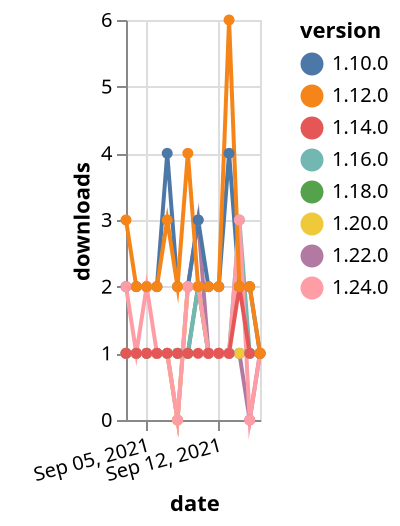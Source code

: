 {"$schema": "https://vega.github.io/schema/vega-lite/v5.json", "description": "A simple bar chart with embedded data.", "data": {"values": [{"date": "2021-09-03", "total": 181, "delta": 1, "version": "1.18.0"}, {"date": "2021-09-04", "total": 182, "delta": 1, "version": "1.18.0"}, {"date": "2021-09-05", "total": 183, "delta": 1, "version": "1.18.0"}, {"date": "2021-09-06", "total": 184, "delta": 1, "version": "1.18.0"}, {"date": "2021-09-07", "total": 185, "delta": 1, "version": "1.18.0"}, {"date": "2021-09-08", "total": 186, "delta": 1, "version": "1.18.0"}, {"date": "2021-09-09", "total": 187, "delta": 1, "version": "1.18.0"}, {"date": "2021-09-10", "total": 189, "delta": 2, "version": "1.18.0"}, {"date": "2021-09-11", "total": 190, "delta": 1, "version": "1.18.0"}, {"date": "2021-09-12", "total": 191, "delta": 1, "version": "1.18.0"}, {"date": "2021-09-13", "total": 192, "delta": 1, "version": "1.18.0"}, {"date": "2021-09-14", "total": 193, "delta": 1, "version": "1.18.0"}, {"date": "2021-09-15", "total": 194, "delta": 1, "version": "1.18.0"}, {"date": "2021-09-16", "total": 195, "delta": 1, "version": "1.18.0"}, {"date": "2021-09-03", "total": 176, "delta": 1, "version": "1.22.0"}, {"date": "2021-09-04", "total": 177, "delta": 1, "version": "1.22.0"}, {"date": "2021-09-05", "total": 178, "delta": 1, "version": "1.22.0"}, {"date": "2021-09-06", "total": 179, "delta": 1, "version": "1.22.0"}, {"date": "2021-09-07", "total": 180, "delta": 1, "version": "1.22.0"}, {"date": "2021-09-08", "total": 180, "delta": 0, "version": "1.22.0"}, {"date": "2021-09-09", "total": 182, "delta": 2, "version": "1.22.0"}, {"date": "2021-09-10", "total": 185, "delta": 3, "version": "1.22.0"}, {"date": "2021-09-11", "total": 186, "delta": 1, "version": "1.22.0"}, {"date": "2021-09-12", "total": 187, "delta": 1, "version": "1.22.0"}, {"date": "2021-09-13", "total": 188, "delta": 1, "version": "1.22.0"}, {"date": "2021-09-14", "total": 189, "delta": 1, "version": "1.22.0"}, {"date": "2021-09-15", "total": 189, "delta": 0, "version": "1.22.0"}, {"date": "2021-09-16", "total": 190, "delta": 1, "version": "1.22.0"}, {"date": "2021-09-03", "total": 2304, "delta": 2, "version": "1.10.0"}, {"date": "2021-09-04", "total": 2306, "delta": 2, "version": "1.10.0"}, {"date": "2021-09-05", "total": 2308, "delta": 2, "version": "1.10.0"}, {"date": "2021-09-06", "total": 2310, "delta": 2, "version": "1.10.0"}, {"date": "2021-09-07", "total": 2314, "delta": 4, "version": "1.10.0"}, {"date": "2021-09-08", "total": 2316, "delta": 2, "version": "1.10.0"}, {"date": "2021-09-09", "total": 2318, "delta": 2, "version": "1.10.0"}, {"date": "2021-09-10", "total": 2321, "delta": 3, "version": "1.10.0"}, {"date": "2021-09-11", "total": 2323, "delta": 2, "version": "1.10.0"}, {"date": "2021-09-12", "total": 2325, "delta": 2, "version": "1.10.0"}, {"date": "2021-09-13", "total": 2329, "delta": 4, "version": "1.10.0"}, {"date": "2021-09-14", "total": 2331, "delta": 2, "version": "1.10.0"}, {"date": "2021-09-15", "total": 2333, "delta": 2, "version": "1.10.0"}, {"date": "2021-09-16", "total": 2334, "delta": 1, "version": "1.10.0"}, {"date": "2021-09-03", "total": 170, "delta": 1, "version": "1.20.0"}, {"date": "2021-09-04", "total": 171, "delta": 1, "version": "1.20.0"}, {"date": "2021-09-05", "total": 172, "delta": 1, "version": "1.20.0"}, {"date": "2021-09-06", "total": 173, "delta": 1, "version": "1.20.0"}, {"date": "2021-09-07", "total": 174, "delta": 1, "version": "1.20.0"}, {"date": "2021-09-08", "total": 174, "delta": 0, "version": "1.20.0"}, {"date": "2021-09-09", "total": 176, "delta": 2, "version": "1.20.0"}, {"date": "2021-09-10", "total": 178, "delta": 2, "version": "1.20.0"}, {"date": "2021-09-11", "total": 179, "delta": 1, "version": "1.20.0"}, {"date": "2021-09-12", "total": 180, "delta": 1, "version": "1.20.0"}, {"date": "2021-09-13", "total": 181, "delta": 1, "version": "1.20.0"}, {"date": "2021-09-14", "total": 182, "delta": 1, "version": "1.20.0"}, {"date": "2021-09-15", "total": 183, "delta": 1, "version": "1.20.0"}, {"date": "2021-09-16", "total": 184, "delta": 1, "version": "1.20.0"}, {"date": "2021-09-03", "total": 312, "delta": 1, "version": "1.16.0"}, {"date": "2021-09-04", "total": 313, "delta": 1, "version": "1.16.0"}, {"date": "2021-09-05", "total": 314, "delta": 1, "version": "1.16.0"}, {"date": "2021-09-06", "total": 315, "delta": 1, "version": "1.16.0"}, {"date": "2021-09-07", "total": 316, "delta": 1, "version": "1.16.0"}, {"date": "2021-09-08", "total": 317, "delta": 1, "version": "1.16.0"}, {"date": "2021-09-09", "total": 318, "delta": 1, "version": "1.16.0"}, {"date": "2021-09-10", "total": 320, "delta": 2, "version": "1.16.0"}, {"date": "2021-09-11", "total": 321, "delta": 1, "version": "1.16.0"}, {"date": "2021-09-12", "total": 322, "delta": 1, "version": "1.16.0"}, {"date": "2021-09-13", "total": 323, "delta": 1, "version": "1.16.0"}, {"date": "2021-09-14", "total": 326, "delta": 3, "version": "1.16.0"}, {"date": "2021-09-15", "total": 327, "delta": 1, "version": "1.16.0"}, {"date": "2021-09-16", "total": 328, "delta": 1, "version": "1.16.0"}, {"date": "2021-09-03", "total": 116, "delta": 2, "version": "1.24.0"}, {"date": "2021-09-04", "total": 117, "delta": 1, "version": "1.24.0"}, {"date": "2021-09-05", "total": 119, "delta": 2, "version": "1.24.0"}, {"date": "2021-09-06", "total": 120, "delta": 1, "version": "1.24.0"}, {"date": "2021-09-07", "total": 121, "delta": 1, "version": "1.24.0"}, {"date": "2021-09-08", "total": 121, "delta": 0, "version": "1.24.0"}, {"date": "2021-09-09", "total": 123, "delta": 2, "version": "1.24.0"}, {"date": "2021-09-10", "total": 125, "delta": 2, "version": "1.24.0"}, {"date": "2021-09-11", "total": 126, "delta": 1, "version": "1.24.0"}, {"date": "2021-09-12", "total": 127, "delta": 1, "version": "1.24.0"}, {"date": "2021-09-13", "total": 128, "delta": 1, "version": "1.24.0"}, {"date": "2021-09-14", "total": 131, "delta": 3, "version": "1.24.0"}, {"date": "2021-09-15", "total": 131, "delta": 0, "version": "1.24.0"}, {"date": "2021-09-16", "total": 132, "delta": 1, "version": "1.24.0"}, {"date": "2021-09-03", "total": 239, "delta": 1, "version": "1.14.0"}, {"date": "2021-09-04", "total": 240, "delta": 1, "version": "1.14.0"}, {"date": "2021-09-05", "total": 241, "delta": 1, "version": "1.14.0"}, {"date": "2021-09-06", "total": 242, "delta": 1, "version": "1.14.0"}, {"date": "2021-09-07", "total": 243, "delta": 1, "version": "1.14.0"}, {"date": "2021-09-08", "total": 244, "delta": 1, "version": "1.14.0"}, {"date": "2021-09-09", "total": 245, "delta": 1, "version": "1.14.0"}, {"date": "2021-09-10", "total": 246, "delta": 1, "version": "1.14.0"}, {"date": "2021-09-11", "total": 247, "delta": 1, "version": "1.14.0"}, {"date": "2021-09-12", "total": 248, "delta": 1, "version": "1.14.0"}, {"date": "2021-09-13", "total": 249, "delta": 1, "version": "1.14.0"}, {"date": "2021-09-14", "total": 251, "delta": 2, "version": "1.14.0"}, {"date": "2021-09-15", "total": 252, "delta": 1, "version": "1.14.0"}, {"date": "2021-09-16", "total": 253, "delta": 1, "version": "1.14.0"}, {"date": "2021-09-03", "total": 2417, "delta": 3, "version": "1.12.0"}, {"date": "2021-09-04", "total": 2419, "delta": 2, "version": "1.12.0"}, {"date": "2021-09-05", "total": 2421, "delta": 2, "version": "1.12.0"}, {"date": "2021-09-06", "total": 2423, "delta": 2, "version": "1.12.0"}, {"date": "2021-09-07", "total": 2426, "delta": 3, "version": "1.12.0"}, {"date": "2021-09-08", "total": 2428, "delta": 2, "version": "1.12.0"}, {"date": "2021-09-09", "total": 2432, "delta": 4, "version": "1.12.0"}, {"date": "2021-09-10", "total": 2434, "delta": 2, "version": "1.12.0"}, {"date": "2021-09-11", "total": 2436, "delta": 2, "version": "1.12.0"}, {"date": "2021-09-12", "total": 2438, "delta": 2, "version": "1.12.0"}, {"date": "2021-09-13", "total": 2444, "delta": 6, "version": "1.12.0"}, {"date": "2021-09-14", "total": 2446, "delta": 2, "version": "1.12.0"}, {"date": "2021-09-15", "total": 2448, "delta": 2, "version": "1.12.0"}, {"date": "2021-09-16", "total": 2449, "delta": 1, "version": "1.12.0"}]}, "width": "container", "mark": {"type": "line", "point": {"filled": true}}, "encoding": {"x": {"field": "date", "type": "temporal", "timeUnit": "yearmonthdate", "title": "date", "axis": {"labelAngle": -15}}, "y": {"field": "delta", "type": "quantitative", "title": "downloads"}, "color": {"field": "version", "type": "nominal"}, "tooltip": {"field": "delta"}}}